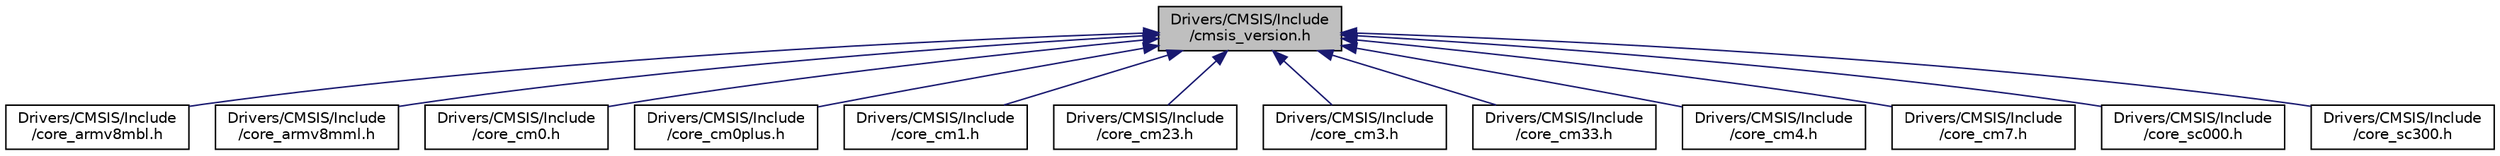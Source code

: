 digraph "Drivers/CMSIS/Include/cmsis_version.h"
{
 // LATEX_PDF_SIZE
  edge [fontname="Helvetica",fontsize="10",labelfontname="Helvetica",labelfontsize="10"];
  node [fontname="Helvetica",fontsize="10",shape=record];
  Node1 [label="Drivers/CMSIS/Include\l/cmsis_version.h",height=0.2,width=0.4,color="black", fillcolor="grey75", style="filled", fontcolor="black",tooltip="CMSIS Core(M) Version definitions."];
  Node1 -> Node2 [dir="back",color="midnightblue",fontsize="10",style="solid",fontname="Helvetica"];
  Node2 [label="Drivers/CMSIS/Include\l/core_armv8mbl.h",height=0.2,width=0.4,color="black", fillcolor="white", style="filled",URL="$_include_2core__armv8mbl_8h.html",tooltip="CMSIS Armv8-M Baseline Core Peripheral Access Layer Header File."];
  Node1 -> Node3 [dir="back",color="midnightblue",fontsize="10",style="solid",fontname="Helvetica"];
  Node3 [label="Drivers/CMSIS/Include\l/core_armv8mml.h",height=0.2,width=0.4,color="black", fillcolor="white", style="filled",URL="$_include_2core__armv8mml_8h.html",tooltip="CMSIS Armv8-M Mainline Core Peripheral Access Layer Header File."];
  Node1 -> Node4 [dir="back",color="midnightblue",fontsize="10",style="solid",fontname="Helvetica"];
  Node4 [label="Drivers/CMSIS/Include\l/core_cm0.h",height=0.2,width=0.4,color="black", fillcolor="white", style="filled",URL="$_include_2core__cm0_8h.html",tooltip="CMSIS Cortex-M0 Core Peripheral Access Layer Header File."];
  Node1 -> Node5 [dir="back",color="midnightblue",fontsize="10",style="solid",fontname="Helvetica"];
  Node5 [label="Drivers/CMSIS/Include\l/core_cm0plus.h",height=0.2,width=0.4,color="black", fillcolor="white", style="filled",URL="$_include_2core__cm0plus_8h.html",tooltip="CMSIS Cortex-M0+ Core Peripheral Access Layer Header File."];
  Node1 -> Node6 [dir="back",color="midnightblue",fontsize="10",style="solid",fontname="Helvetica"];
  Node6 [label="Drivers/CMSIS/Include\l/core_cm1.h",height=0.2,width=0.4,color="black", fillcolor="white", style="filled",URL="$_include_2core__cm1_8h.html",tooltip="CMSIS Cortex-M1 Core Peripheral Access Layer Header File."];
  Node1 -> Node7 [dir="back",color="midnightblue",fontsize="10",style="solid",fontname="Helvetica"];
  Node7 [label="Drivers/CMSIS/Include\l/core_cm23.h",height=0.2,width=0.4,color="black", fillcolor="white", style="filled",URL="$_include_2core__cm23_8h.html",tooltip="CMSIS Cortex-M23 Core Peripheral Access Layer Header File."];
  Node1 -> Node8 [dir="back",color="midnightblue",fontsize="10",style="solid",fontname="Helvetica"];
  Node8 [label="Drivers/CMSIS/Include\l/core_cm3.h",height=0.2,width=0.4,color="black", fillcolor="white", style="filled",URL="$_include_2core__cm3_8h.html",tooltip="CMSIS Cortex-M3 Core Peripheral Access Layer Header File."];
  Node1 -> Node9 [dir="back",color="midnightblue",fontsize="10",style="solid",fontname="Helvetica"];
  Node9 [label="Drivers/CMSIS/Include\l/core_cm33.h",height=0.2,width=0.4,color="black", fillcolor="white", style="filled",URL="$_include_2core__cm33_8h.html",tooltip="CMSIS Cortex-M33 Core Peripheral Access Layer Header File."];
  Node1 -> Node10 [dir="back",color="midnightblue",fontsize="10",style="solid",fontname="Helvetica"];
  Node10 [label="Drivers/CMSIS/Include\l/core_cm4.h",height=0.2,width=0.4,color="black", fillcolor="white", style="filled",URL="$_include_2core__cm4_8h.html",tooltip="CMSIS Cortex-M4 Core Peripheral Access Layer Header File."];
  Node1 -> Node11 [dir="back",color="midnightblue",fontsize="10",style="solid",fontname="Helvetica"];
  Node11 [label="Drivers/CMSIS/Include\l/core_cm7.h",height=0.2,width=0.4,color="black", fillcolor="white", style="filled",URL="$_include_2core__cm7_8h.html",tooltip="CMSIS Cortex-M7 Core Peripheral Access Layer Header File."];
  Node1 -> Node12 [dir="back",color="midnightblue",fontsize="10",style="solid",fontname="Helvetica"];
  Node12 [label="Drivers/CMSIS/Include\l/core_sc000.h",height=0.2,width=0.4,color="black", fillcolor="white", style="filled",URL="$_include_2core__sc000_8h.html",tooltip="CMSIS SC000 Core Peripheral Access Layer Header File."];
  Node1 -> Node13 [dir="back",color="midnightblue",fontsize="10",style="solid",fontname="Helvetica"];
  Node13 [label="Drivers/CMSIS/Include\l/core_sc300.h",height=0.2,width=0.4,color="black", fillcolor="white", style="filled",URL="$_include_2core__sc300_8h.html",tooltip="CMSIS SC300 Core Peripheral Access Layer Header File."];
}
